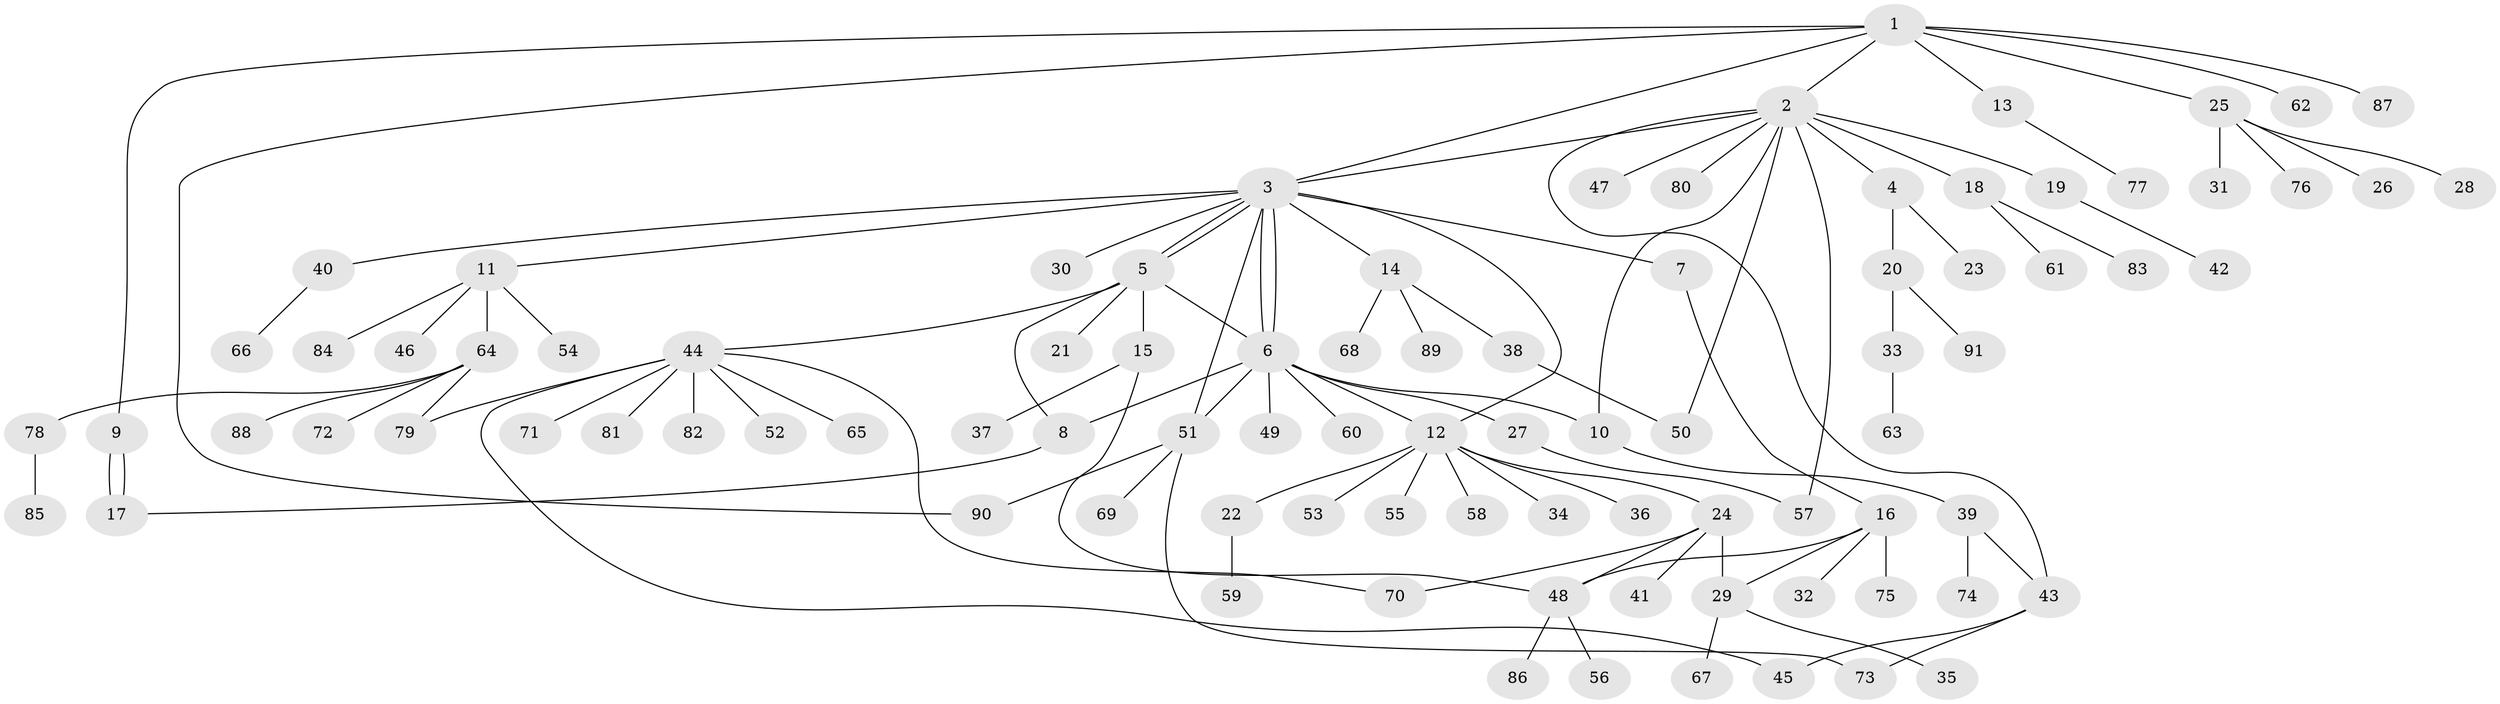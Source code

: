 // Generated by graph-tools (version 1.1) at 2025/35/03/09/25 02:35:39]
// undirected, 91 vertices, 111 edges
graph export_dot {
graph [start="1"]
  node [color=gray90,style=filled];
  1;
  2;
  3;
  4;
  5;
  6;
  7;
  8;
  9;
  10;
  11;
  12;
  13;
  14;
  15;
  16;
  17;
  18;
  19;
  20;
  21;
  22;
  23;
  24;
  25;
  26;
  27;
  28;
  29;
  30;
  31;
  32;
  33;
  34;
  35;
  36;
  37;
  38;
  39;
  40;
  41;
  42;
  43;
  44;
  45;
  46;
  47;
  48;
  49;
  50;
  51;
  52;
  53;
  54;
  55;
  56;
  57;
  58;
  59;
  60;
  61;
  62;
  63;
  64;
  65;
  66;
  67;
  68;
  69;
  70;
  71;
  72;
  73;
  74;
  75;
  76;
  77;
  78;
  79;
  80;
  81;
  82;
  83;
  84;
  85;
  86;
  87;
  88;
  89;
  90;
  91;
  1 -- 2;
  1 -- 3;
  1 -- 9;
  1 -- 13;
  1 -- 25;
  1 -- 62;
  1 -- 87;
  1 -- 90;
  2 -- 3;
  2 -- 4;
  2 -- 10;
  2 -- 18;
  2 -- 19;
  2 -- 43;
  2 -- 47;
  2 -- 50;
  2 -- 57;
  2 -- 80;
  3 -- 5;
  3 -- 5;
  3 -- 6;
  3 -- 6;
  3 -- 7;
  3 -- 11;
  3 -- 12;
  3 -- 14;
  3 -- 30;
  3 -- 40;
  3 -- 51;
  4 -- 20;
  4 -- 23;
  5 -- 6;
  5 -- 8;
  5 -- 15;
  5 -- 21;
  5 -- 44;
  6 -- 8;
  6 -- 10;
  6 -- 12;
  6 -- 27;
  6 -- 49;
  6 -- 51;
  6 -- 60;
  7 -- 16;
  8 -- 17;
  9 -- 17;
  9 -- 17;
  10 -- 39;
  11 -- 46;
  11 -- 54;
  11 -- 64;
  11 -- 84;
  12 -- 22;
  12 -- 24;
  12 -- 34;
  12 -- 36;
  12 -- 53;
  12 -- 55;
  12 -- 58;
  13 -- 77;
  14 -- 38;
  14 -- 68;
  14 -- 89;
  15 -- 37;
  15 -- 48;
  16 -- 29;
  16 -- 32;
  16 -- 48;
  16 -- 75;
  18 -- 61;
  18 -- 83;
  19 -- 42;
  20 -- 33;
  20 -- 91;
  22 -- 59;
  24 -- 29;
  24 -- 41;
  24 -- 48;
  24 -- 70;
  25 -- 26;
  25 -- 28;
  25 -- 31;
  25 -- 76;
  27 -- 57;
  29 -- 35;
  29 -- 67;
  33 -- 63;
  38 -- 50;
  39 -- 43;
  39 -- 74;
  40 -- 66;
  43 -- 45;
  43 -- 73;
  44 -- 45;
  44 -- 52;
  44 -- 65;
  44 -- 70;
  44 -- 71;
  44 -- 79;
  44 -- 81;
  44 -- 82;
  48 -- 56;
  48 -- 86;
  51 -- 69;
  51 -- 73;
  51 -- 90;
  64 -- 72;
  64 -- 78;
  64 -- 79;
  64 -- 88;
  78 -- 85;
}
